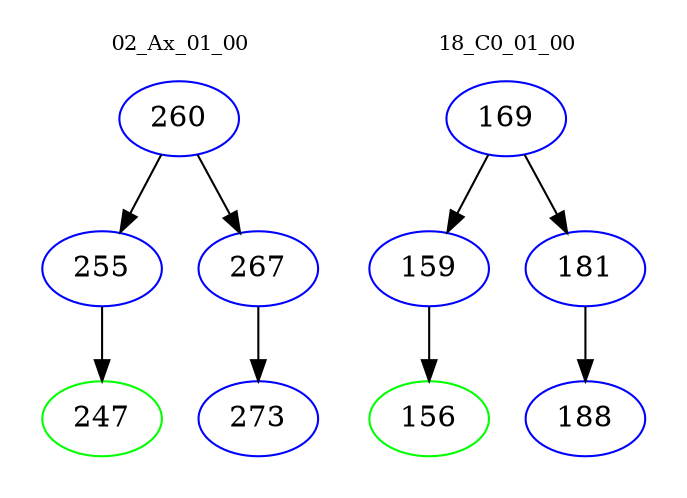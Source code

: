 digraph{
subgraph cluster_0 {
color = white
label = "02_Ax_01_00";
fontsize=10;
T0_260 [label="260", color="blue"]
T0_260 -> T0_255 [color="black"]
T0_255 [label="255", color="blue"]
T0_255 -> T0_247 [color="black"]
T0_247 [label="247", color="green"]
T0_260 -> T0_267 [color="black"]
T0_267 [label="267", color="blue"]
T0_267 -> T0_273 [color="black"]
T0_273 [label="273", color="blue"]
}
subgraph cluster_1 {
color = white
label = "18_C0_01_00";
fontsize=10;
T1_169 [label="169", color="blue"]
T1_169 -> T1_159 [color="black"]
T1_159 [label="159", color="blue"]
T1_159 -> T1_156 [color="black"]
T1_156 [label="156", color="green"]
T1_169 -> T1_181 [color="black"]
T1_181 [label="181", color="blue"]
T1_181 -> T1_188 [color="black"]
T1_188 [label="188", color="blue"]
}
}
